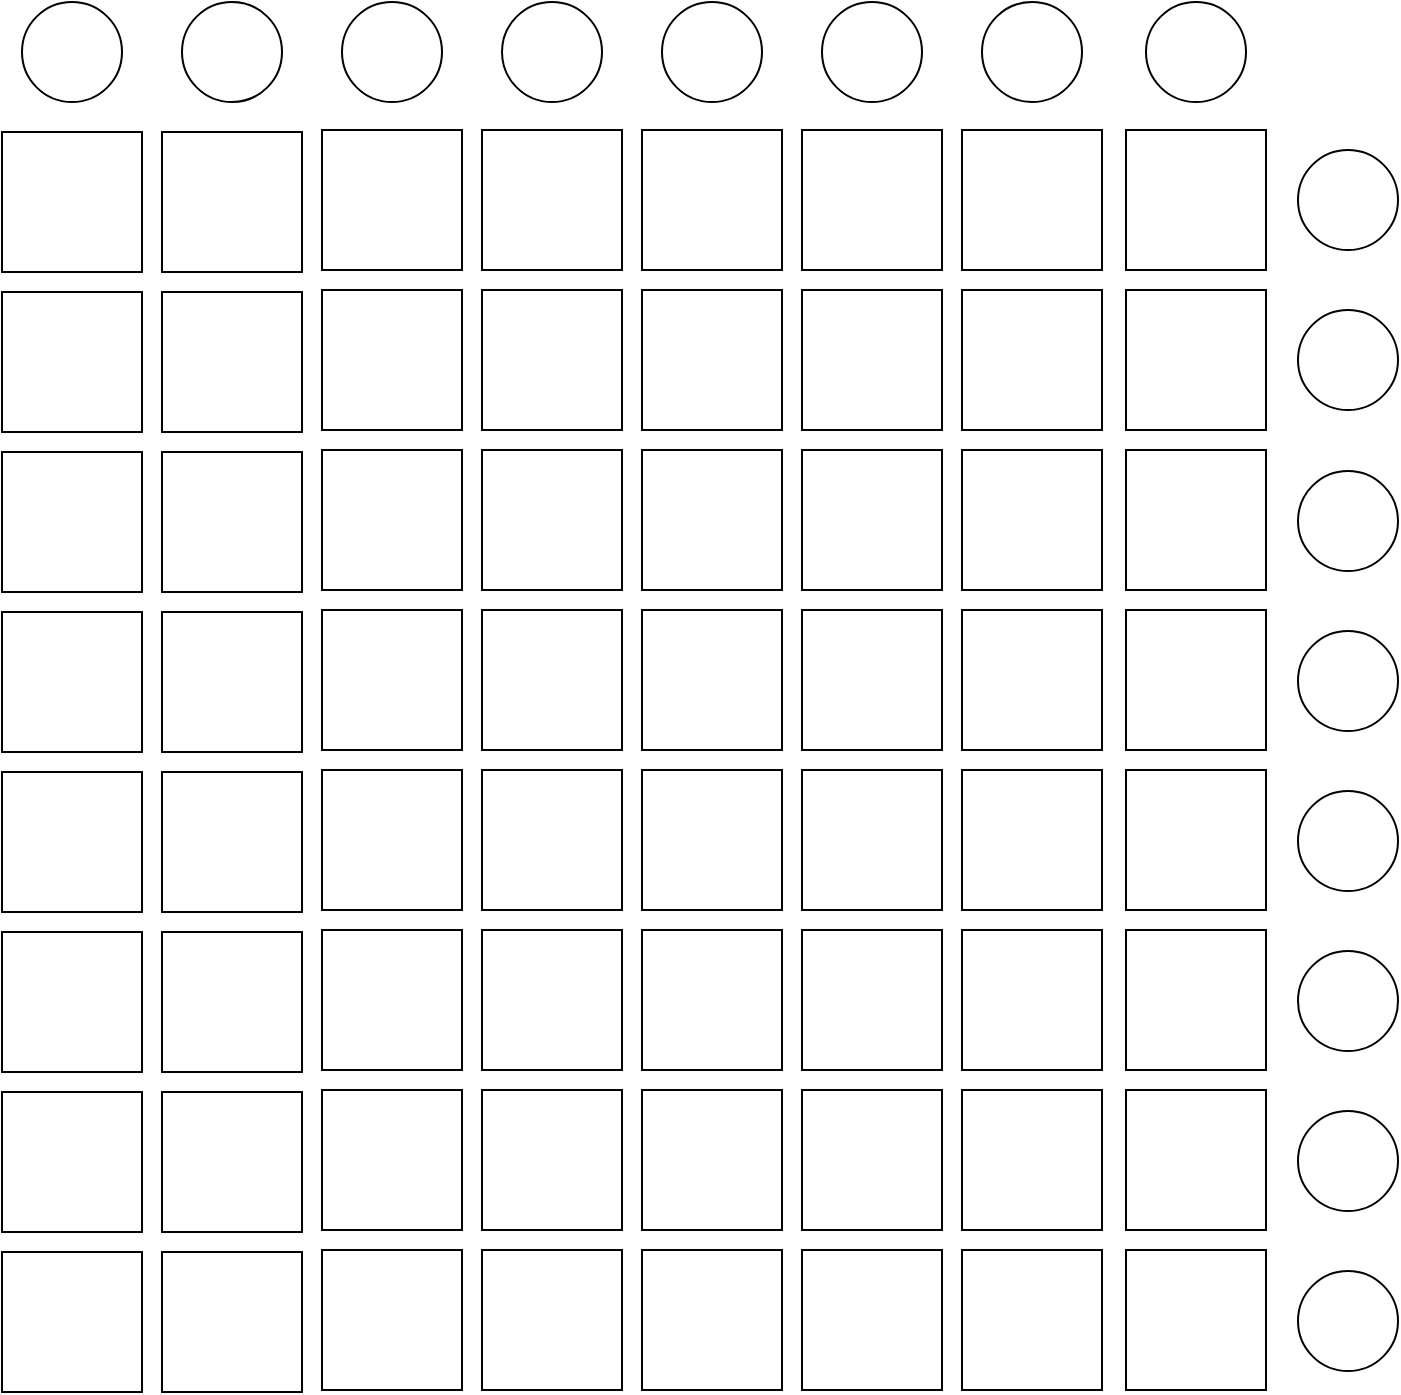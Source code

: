 <mxfile>
    <diagram id="mzP1r7Os_DUl8eo4klYY" name="Page-1">
        <mxGraphModel dx="1138" dy="465" grid="1" gridSize="20" guides="1" tooltips="1" connect="1" arrows="1" fold="1" page="1" pageScale="1" pageWidth="827" pageHeight="1169" math="0" shadow="0">
            <root>
                <mxCell id="0"/>
                <mxCell id="1" parent="0"/>
                <mxCell id="4" value="" style="ellipse;whiteSpace=wrap;html=1;aspect=fixed;" vertex="1" parent="1">
                    <mxGeometry x="170" y="96" width="50" height="50" as="geometry"/>
                </mxCell>
                <mxCell id="5" value="" style="ellipse;whiteSpace=wrap;html=1;aspect=fixed;" vertex="1" parent="1">
                    <mxGeometry x="250" y="96" width="50" height="50" as="geometry"/>
                </mxCell>
                <mxCell id="6" value="" style="ellipse;whiteSpace=wrap;html=1;aspect=fixed;" vertex="1" parent="1">
                    <mxGeometry x="330" y="96" width="50" height="50" as="geometry"/>
                </mxCell>
                <mxCell id="7" value="" style="ellipse;whiteSpace=wrap;html=1;aspect=fixed;" vertex="1" parent="1">
                    <mxGeometry x="410" y="96" width="50" height="50" as="geometry"/>
                </mxCell>
                <mxCell id="8" value="" style="ellipse;whiteSpace=wrap;html=1;aspect=fixed;" vertex="1" parent="1">
                    <mxGeometry x="490" y="96" width="50" height="50" as="geometry"/>
                </mxCell>
                <mxCell id="9" value="" style="ellipse;whiteSpace=wrap;html=1;aspect=fixed;" vertex="1" parent="1">
                    <mxGeometry x="570" y="96" width="50" height="50" as="geometry"/>
                </mxCell>
                <mxCell id="10" value="" style="ellipse;whiteSpace=wrap;html=1;aspect=fixed;" vertex="1" parent="1">
                    <mxGeometry x="652" y="96" width="50" height="50" as="geometry"/>
                </mxCell>
                <mxCell id="28" value="" style="group" vertex="1" connectable="0" parent="1">
                    <mxGeometry x="80" y="320" width="632" height="71" as="geometry"/>
                </mxCell>
                <mxCell id="29" value="" style="whiteSpace=wrap;html=1;aspect=fixed;" vertex="1" parent="28">
                    <mxGeometry y="1" width="70" height="70" as="geometry"/>
                </mxCell>
                <mxCell id="30" value="" style="whiteSpace=wrap;html=1;aspect=fixed;" vertex="1" parent="28">
                    <mxGeometry x="80" y="1" width="70" height="70" as="geometry"/>
                </mxCell>
                <mxCell id="31" value="" style="whiteSpace=wrap;html=1;aspect=fixed;" vertex="1" parent="28">
                    <mxGeometry x="160" width="70" height="70" as="geometry"/>
                </mxCell>
                <mxCell id="32" value="" style="whiteSpace=wrap;html=1;aspect=fixed;" vertex="1" parent="28">
                    <mxGeometry x="240" width="70" height="70" as="geometry"/>
                </mxCell>
                <mxCell id="33" value="" style="whiteSpace=wrap;html=1;aspect=fixed;" vertex="1" parent="28">
                    <mxGeometry x="320" width="70" height="70" as="geometry"/>
                </mxCell>
                <mxCell id="34" value="" style="whiteSpace=wrap;html=1;aspect=fixed;" vertex="1" parent="28">
                    <mxGeometry x="400" width="70" height="70" as="geometry"/>
                </mxCell>
                <mxCell id="35" value="" style="whiteSpace=wrap;html=1;aspect=fixed;" vertex="1" parent="28">
                    <mxGeometry x="480" width="70" height="70" as="geometry"/>
                </mxCell>
                <mxCell id="36" value="" style="whiteSpace=wrap;html=1;aspect=fixed;" vertex="1" parent="28">
                    <mxGeometry x="562" width="70" height="70" as="geometry"/>
                </mxCell>
                <mxCell id="37" value="" style="group" vertex="1" connectable="0" parent="1">
                    <mxGeometry x="80" y="400" width="632" height="71" as="geometry"/>
                </mxCell>
                <mxCell id="38" value="" style="whiteSpace=wrap;html=1;aspect=fixed;" vertex="1" parent="37">
                    <mxGeometry y="1" width="70" height="70" as="geometry"/>
                </mxCell>
                <mxCell id="39" value="" style="whiteSpace=wrap;html=1;aspect=fixed;" vertex="1" parent="37">
                    <mxGeometry x="80" y="1" width="70" height="70" as="geometry"/>
                </mxCell>
                <mxCell id="40" value="" style="whiteSpace=wrap;html=1;aspect=fixed;" vertex="1" parent="37">
                    <mxGeometry x="160" width="70" height="70" as="geometry"/>
                </mxCell>
                <mxCell id="41" value="" style="whiteSpace=wrap;html=1;aspect=fixed;" vertex="1" parent="37">
                    <mxGeometry x="240" width="70" height="70" as="geometry"/>
                </mxCell>
                <mxCell id="42" value="" style="whiteSpace=wrap;html=1;aspect=fixed;" vertex="1" parent="37">
                    <mxGeometry x="320" width="70" height="70" as="geometry"/>
                </mxCell>
                <mxCell id="43" value="" style="whiteSpace=wrap;html=1;aspect=fixed;" vertex="1" parent="37">
                    <mxGeometry x="400" width="70" height="70" as="geometry"/>
                </mxCell>
                <mxCell id="44" value="" style="whiteSpace=wrap;html=1;aspect=fixed;" vertex="1" parent="37">
                    <mxGeometry x="480" width="70" height="70" as="geometry"/>
                </mxCell>
                <mxCell id="45" value="" style="whiteSpace=wrap;html=1;aspect=fixed;" vertex="1" parent="37">
                    <mxGeometry x="562" width="70" height="70" as="geometry"/>
                </mxCell>
                <mxCell id="46" value="" style="group" vertex="1" connectable="0" parent="1">
                    <mxGeometry x="80" y="480" width="632" height="71" as="geometry"/>
                </mxCell>
                <mxCell id="47" value="" style="whiteSpace=wrap;html=1;aspect=fixed;" vertex="1" parent="46">
                    <mxGeometry y="1" width="70" height="70" as="geometry"/>
                </mxCell>
                <mxCell id="48" value="" style="whiteSpace=wrap;html=1;aspect=fixed;" vertex="1" parent="46">
                    <mxGeometry x="80" y="1" width="70" height="70" as="geometry"/>
                </mxCell>
                <mxCell id="49" value="" style="whiteSpace=wrap;html=1;aspect=fixed;" vertex="1" parent="46">
                    <mxGeometry x="160" width="70" height="70" as="geometry"/>
                </mxCell>
                <mxCell id="50" value="" style="whiteSpace=wrap;html=1;aspect=fixed;" vertex="1" parent="46">
                    <mxGeometry x="240" width="70" height="70" as="geometry"/>
                </mxCell>
                <mxCell id="51" value="" style="whiteSpace=wrap;html=1;aspect=fixed;" vertex="1" parent="46">
                    <mxGeometry x="320" width="70" height="70" as="geometry"/>
                </mxCell>
                <mxCell id="52" value="" style="whiteSpace=wrap;html=1;aspect=fixed;" vertex="1" parent="46">
                    <mxGeometry x="400" width="70" height="70" as="geometry"/>
                </mxCell>
                <mxCell id="53" value="" style="whiteSpace=wrap;html=1;aspect=fixed;" vertex="1" parent="46">
                    <mxGeometry x="480" width="70" height="70" as="geometry"/>
                </mxCell>
                <mxCell id="54" value="" style="whiteSpace=wrap;html=1;aspect=fixed;" vertex="1" parent="46">
                    <mxGeometry x="562" width="70" height="70" as="geometry"/>
                </mxCell>
                <mxCell id="55" value="" style="group" vertex="1" connectable="0" parent="1">
                    <mxGeometry x="80" y="560" width="632" height="71" as="geometry"/>
                </mxCell>
                <mxCell id="56" value="" style="whiteSpace=wrap;html=1;aspect=fixed;" vertex="1" parent="55">
                    <mxGeometry y="1" width="70" height="70" as="geometry"/>
                </mxCell>
                <mxCell id="57" value="" style="whiteSpace=wrap;html=1;aspect=fixed;" vertex="1" parent="55">
                    <mxGeometry x="80" y="1" width="70" height="70" as="geometry"/>
                </mxCell>
                <mxCell id="58" value="" style="whiteSpace=wrap;html=1;aspect=fixed;" vertex="1" parent="55">
                    <mxGeometry x="160" width="70" height="70" as="geometry"/>
                </mxCell>
                <mxCell id="59" value="" style="whiteSpace=wrap;html=1;aspect=fixed;" vertex="1" parent="55">
                    <mxGeometry x="240" width="70" height="70" as="geometry"/>
                </mxCell>
                <mxCell id="60" value="" style="whiteSpace=wrap;html=1;aspect=fixed;" vertex="1" parent="55">
                    <mxGeometry x="320" width="70" height="70" as="geometry"/>
                </mxCell>
                <mxCell id="61" value="" style="whiteSpace=wrap;html=1;aspect=fixed;" vertex="1" parent="55">
                    <mxGeometry x="400" width="70" height="70" as="geometry"/>
                </mxCell>
                <mxCell id="62" value="" style="whiteSpace=wrap;html=1;aspect=fixed;" vertex="1" parent="55">
                    <mxGeometry x="480" width="70" height="70" as="geometry"/>
                </mxCell>
                <mxCell id="63" value="" style="whiteSpace=wrap;html=1;aspect=fixed;" vertex="1" parent="55">
                    <mxGeometry x="562" width="70" height="70" as="geometry"/>
                </mxCell>
                <mxCell id="64" value="" style="group" vertex="1" connectable="0" parent="1">
                    <mxGeometry x="80" y="640" width="632" height="71" as="geometry"/>
                </mxCell>
                <mxCell id="65" value="" style="whiteSpace=wrap;html=1;aspect=fixed;" vertex="1" parent="64">
                    <mxGeometry y="1" width="70" height="70" as="geometry"/>
                </mxCell>
                <mxCell id="66" value="" style="whiteSpace=wrap;html=1;aspect=fixed;" vertex="1" parent="64">
                    <mxGeometry x="80" y="1" width="70" height="70" as="geometry"/>
                </mxCell>
                <mxCell id="67" value="" style="whiteSpace=wrap;html=1;aspect=fixed;" vertex="1" parent="64">
                    <mxGeometry x="160" width="70" height="70" as="geometry"/>
                </mxCell>
                <mxCell id="68" value="" style="whiteSpace=wrap;html=1;aspect=fixed;" vertex="1" parent="64">
                    <mxGeometry x="240" width="70" height="70" as="geometry"/>
                </mxCell>
                <mxCell id="69" value="" style="whiteSpace=wrap;html=1;aspect=fixed;" vertex="1" parent="64">
                    <mxGeometry x="320" width="70" height="70" as="geometry"/>
                </mxCell>
                <mxCell id="70" value="" style="whiteSpace=wrap;html=1;aspect=fixed;" vertex="1" parent="64">
                    <mxGeometry x="400" width="70" height="70" as="geometry"/>
                </mxCell>
                <mxCell id="71" value="" style="whiteSpace=wrap;html=1;aspect=fixed;" vertex="1" parent="64">
                    <mxGeometry x="480" width="70" height="70" as="geometry"/>
                </mxCell>
                <mxCell id="72" value="" style="whiteSpace=wrap;html=1;aspect=fixed;" vertex="1" parent="64">
                    <mxGeometry x="562" width="70" height="70" as="geometry"/>
                </mxCell>
                <mxCell id="73" value="" style="group" vertex="1" connectable="0" parent="1">
                    <mxGeometry x="80" y="720" width="632" height="71" as="geometry"/>
                </mxCell>
                <mxCell id="74" value="" style="whiteSpace=wrap;html=1;aspect=fixed;" vertex="1" parent="73">
                    <mxGeometry y="1" width="70" height="70" as="geometry"/>
                </mxCell>
                <mxCell id="75" value="" style="whiteSpace=wrap;html=1;aspect=fixed;" vertex="1" parent="73">
                    <mxGeometry x="80" y="1" width="70" height="70" as="geometry"/>
                </mxCell>
                <mxCell id="76" value="" style="whiteSpace=wrap;html=1;aspect=fixed;" vertex="1" parent="73">
                    <mxGeometry x="160" width="70" height="70" as="geometry"/>
                </mxCell>
                <mxCell id="77" value="" style="whiteSpace=wrap;html=1;aspect=fixed;" vertex="1" parent="73">
                    <mxGeometry x="240" width="70" height="70" as="geometry"/>
                </mxCell>
                <mxCell id="78" value="" style="whiteSpace=wrap;html=1;aspect=fixed;" vertex="1" parent="73">
                    <mxGeometry x="320" width="70" height="70" as="geometry"/>
                </mxCell>
                <mxCell id="79" value="" style="whiteSpace=wrap;html=1;aspect=fixed;" vertex="1" parent="73">
                    <mxGeometry x="400" width="70" height="70" as="geometry"/>
                </mxCell>
                <mxCell id="80" value="" style="whiteSpace=wrap;html=1;aspect=fixed;" vertex="1" parent="73">
                    <mxGeometry x="480" width="70" height="70" as="geometry"/>
                </mxCell>
                <mxCell id="81" value="" style="whiteSpace=wrap;html=1;aspect=fixed;" vertex="1" parent="73">
                    <mxGeometry x="562" width="70" height="70" as="geometry"/>
                </mxCell>
                <mxCell id="2" value="" style="whiteSpace=wrap;html=1;aspect=fixed;" vertex="1" parent="1">
                    <mxGeometry x="80" y="161" width="70" height="70" as="geometry"/>
                </mxCell>
                <mxCell id="11" value="" style="whiteSpace=wrap;html=1;aspect=fixed;" vertex="1" parent="1">
                    <mxGeometry x="160" y="161" width="70" height="70" as="geometry"/>
                </mxCell>
                <mxCell id="12" value="" style="whiteSpace=wrap;html=1;aspect=fixed;" vertex="1" parent="1">
                    <mxGeometry x="240" y="160" width="70" height="70" as="geometry"/>
                </mxCell>
                <mxCell id="13" value="" style="whiteSpace=wrap;html=1;aspect=fixed;" vertex="1" parent="1">
                    <mxGeometry x="320" y="160" width="70" height="70" as="geometry"/>
                </mxCell>
                <mxCell id="14" value="" style="whiteSpace=wrap;html=1;aspect=fixed;" vertex="1" parent="1">
                    <mxGeometry x="400" y="160" width="70" height="70" as="geometry"/>
                </mxCell>
                <mxCell id="15" value="" style="whiteSpace=wrap;html=1;aspect=fixed;" vertex="1" parent="1">
                    <mxGeometry x="480" y="160" width="70" height="70" as="geometry"/>
                </mxCell>
                <mxCell id="16" value="" style="whiteSpace=wrap;html=1;aspect=fixed;" vertex="1" parent="1">
                    <mxGeometry x="560" y="160" width="70" height="70" as="geometry"/>
                </mxCell>
                <mxCell id="17" value="" style="whiteSpace=wrap;html=1;aspect=fixed;" vertex="1" parent="1">
                    <mxGeometry x="642" y="160" width="70" height="70" as="geometry"/>
                </mxCell>
                <mxCell id="3" value="" style="ellipse;whiteSpace=wrap;html=1;aspect=fixed;" vertex="1" parent="1">
                    <mxGeometry x="90" y="96" width="50" height="50" as="geometry"/>
                </mxCell>
                <mxCell id="20" value="" style="whiteSpace=wrap;html=1;aspect=fixed;" vertex="1" parent="1">
                    <mxGeometry x="80" y="241" width="70" height="70" as="geometry"/>
                </mxCell>
                <mxCell id="21" value="" style="whiteSpace=wrap;html=1;aspect=fixed;" vertex="1" parent="1">
                    <mxGeometry x="160" y="241" width="70" height="70" as="geometry"/>
                </mxCell>
                <mxCell id="22" value="" style="whiteSpace=wrap;html=1;aspect=fixed;" vertex="1" parent="1">
                    <mxGeometry x="240" y="240" width="70" height="70" as="geometry"/>
                </mxCell>
                <mxCell id="23" value="" style="whiteSpace=wrap;html=1;aspect=fixed;" vertex="1" parent="1">
                    <mxGeometry x="320" y="240" width="70" height="70" as="geometry"/>
                </mxCell>
                <mxCell id="24" value="" style="whiteSpace=wrap;html=1;aspect=fixed;" vertex="1" parent="1">
                    <mxGeometry x="400" y="240" width="70" height="70" as="geometry"/>
                </mxCell>
                <mxCell id="25" value="" style="whiteSpace=wrap;html=1;aspect=fixed;" vertex="1" parent="1">
                    <mxGeometry x="480" y="240" width="70" height="70" as="geometry"/>
                </mxCell>
                <mxCell id="26" value="" style="whiteSpace=wrap;html=1;aspect=fixed;" vertex="1" parent="1">
                    <mxGeometry x="560" y="240" width="70" height="70" as="geometry"/>
                </mxCell>
                <mxCell id="27" value="" style="whiteSpace=wrap;html=1;aspect=fixed;" vertex="1" parent="1">
                    <mxGeometry x="642" y="240" width="70" height="70" as="geometry"/>
                </mxCell>
                <mxCell id="82" value="" style="ellipse;whiteSpace=wrap;html=1;aspect=fixed;" vertex="1" parent="1">
                    <mxGeometry x="728" y="170" width="50" height="50" as="geometry"/>
                </mxCell>
                <mxCell id="83" value="" style="ellipse;whiteSpace=wrap;html=1;aspect=fixed;" vertex="1" parent="1">
                    <mxGeometry x="728" y="250" width="50" height="50" as="geometry"/>
                </mxCell>
                <mxCell id="84" value="" style="ellipse;whiteSpace=wrap;html=1;aspect=fixed;" vertex="1" parent="1">
                    <mxGeometry x="728" y="330.5" width="50" height="50" as="geometry"/>
                </mxCell>
                <mxCell id="85" value="" style="ellipse;whiteSpace=wrap;html=1;aspect=fixed;" vertex="1" parent="1">
                    <mxGeometry x="728" y="410.5" width="50" height="50" as="geometry"/>
                </mxCell>
                <mxCell id="86" value="" style="ellipse;whiteSpace=wrap;html=1;aspect=fixed;" vertex="1" parent="1">
                    <mxGeometry x="728" y="490.5" width="50" height="50" as="geometry"/>
                </mxCell>
                <mxCell id="87" value="" style="ellipse;whiteSpace=wrap;html=1;aspect=fixed;" vertex="1" parent="1">
                    <mxGeometry x="728" y="570.5" width="50" height="50" as="geometry"/>
                </mxCell>
                <mxCell id="88" value="" style="ellipse;whiteSpace=wrap;html=1;aspect=fixed;" vertex="1" parent="1">
                    <mxGeometry x="728" y="650.5" width="50" height="50" as="geometry"/>
                </mxCell>
                <mxCell id="89" value="" style="ellipse;whiteSpace=wrap;html=1;aspect=fixed;" vertex="1" parent="1">
                    <mxGeometry x="728" y="730.5" width="50" height="50" as="geometry"/>
                </mxCell>
            </root>
        </mxGraphModel>
    </diagram>
</mxfile>